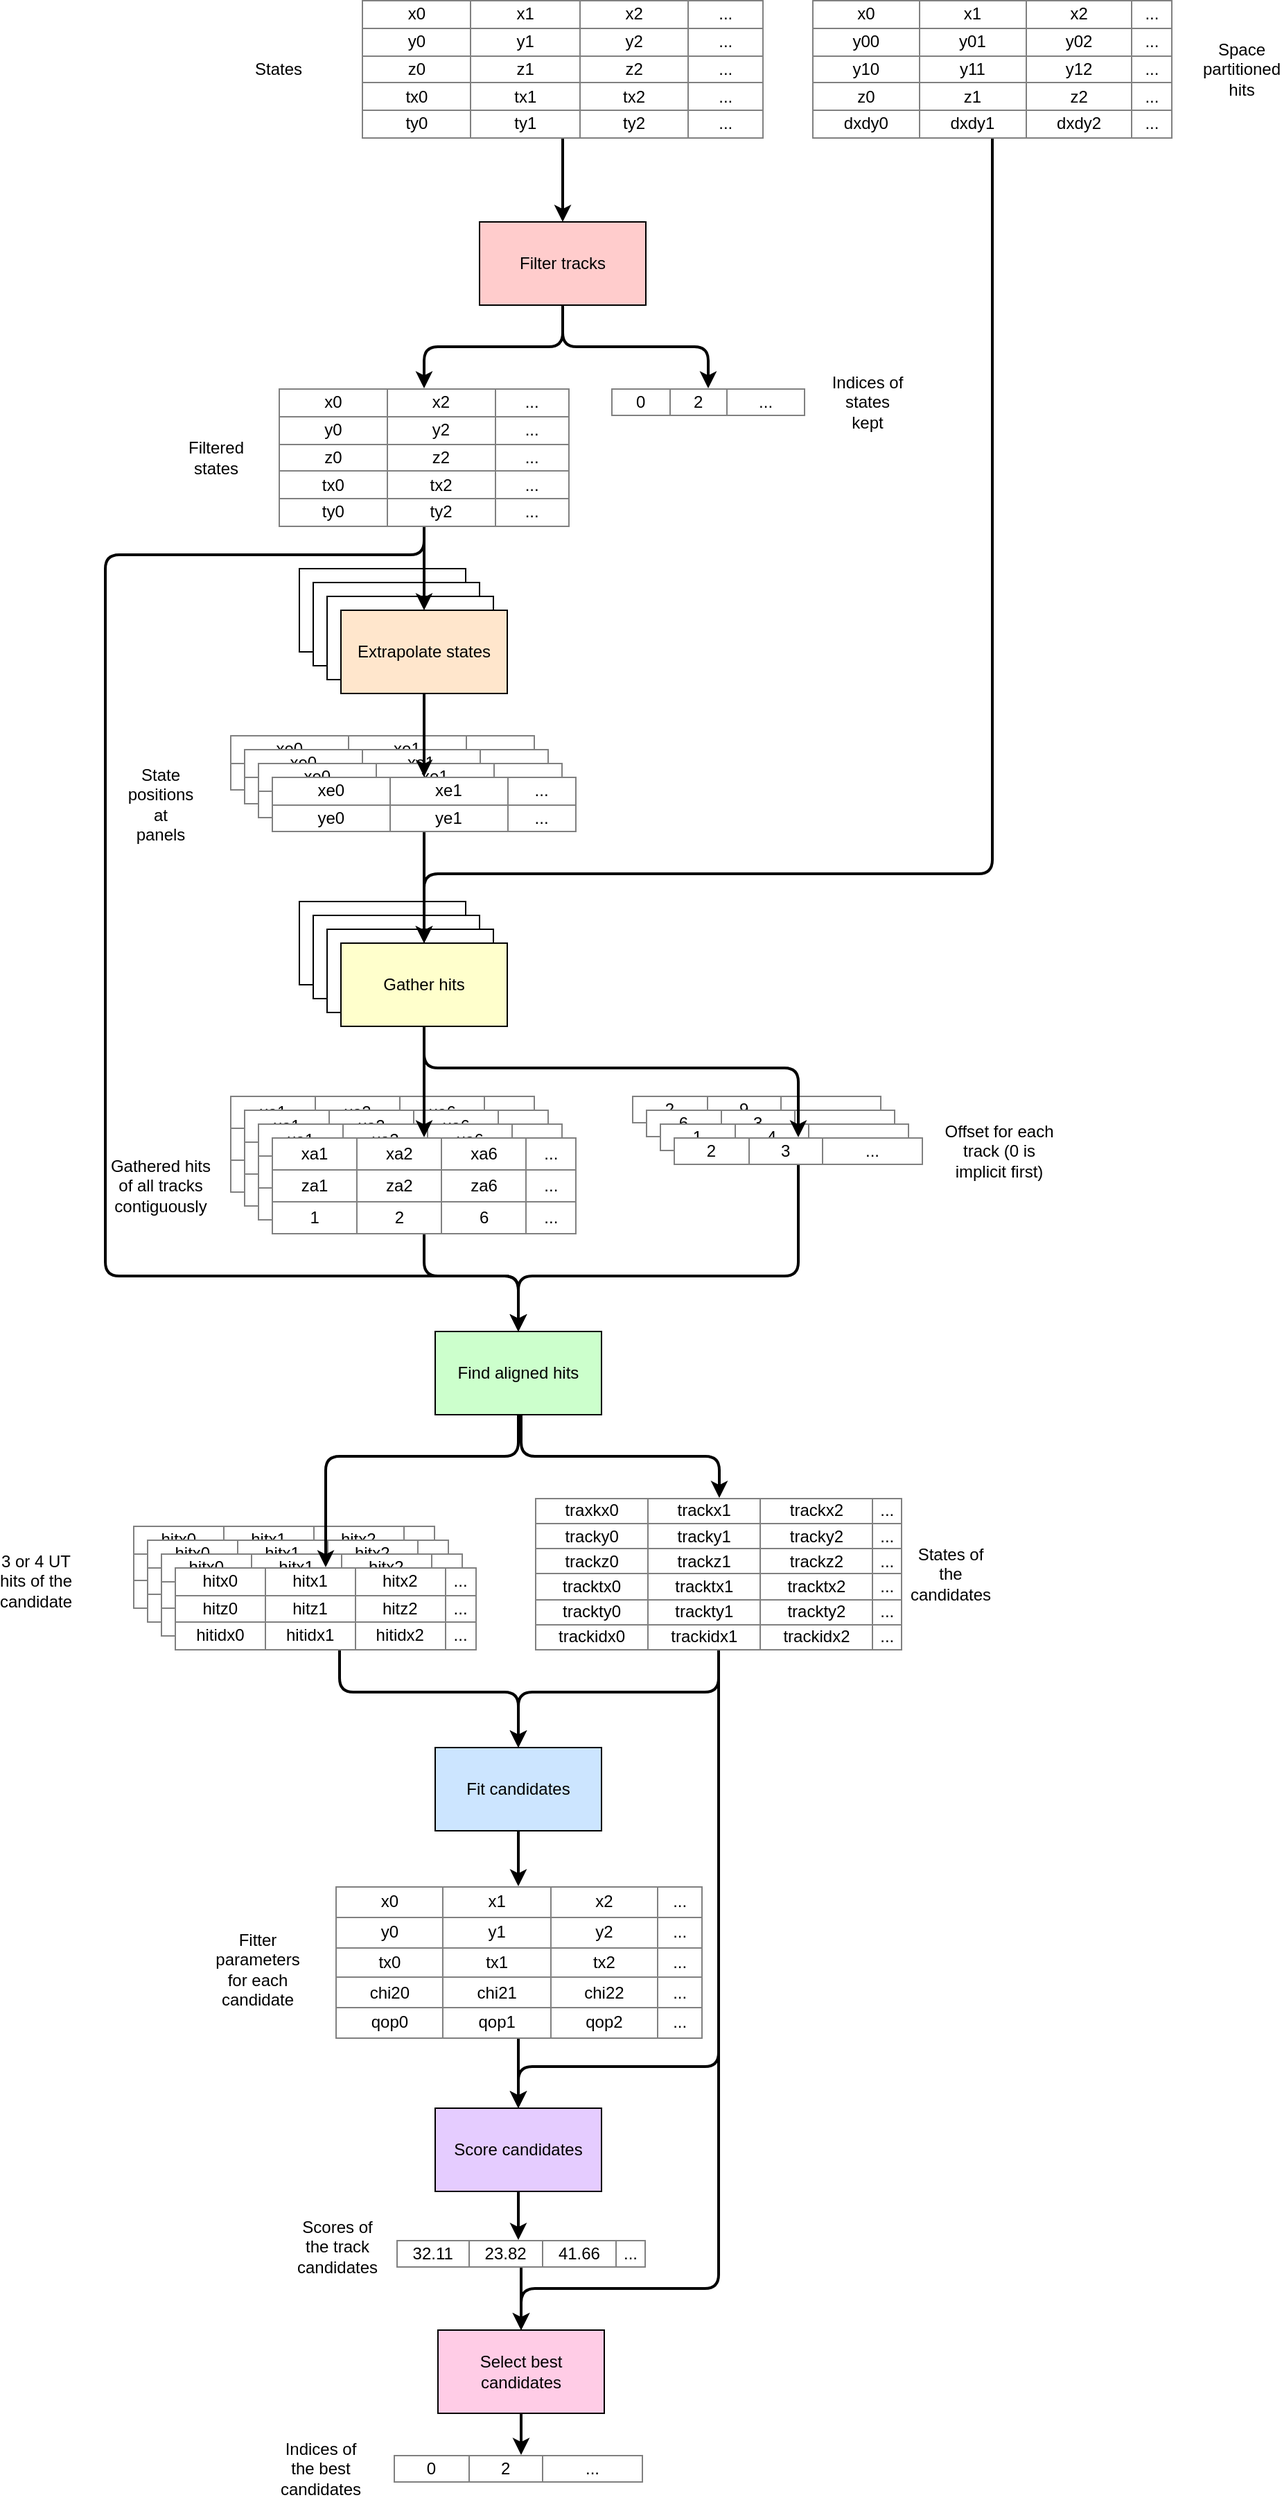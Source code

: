 <mxfile version="11.0.5" type="github"><diagram id="eN3qdDdwqG-KMC1jKuXm" name="Page-1"><mxGraphModel dx="2272" dy="806" grid="1" gridSize="10" guides="1" tooltips="1" connect="1" arrows="1" fold="1" page="1" pageScale="1" pageWidth="850" pageHeight="1100" math="0" shadow="0"><root><mxCell id="0"/><mxCell id="1" parent="0"/><mxCell id="G22psH4XV7NMuzqCq_s3-2" value="&lt;table style=&quot;width: 100% ; height: 100% ; border-collapse: collapse&quot; width=&quot;100%&quot; border=&quot;1&quot;&gt;&lt;tbody&gt;&lt;tr&gt;&lt;td&gt;x0&lt;/td&gt;&lt;td&gt;x1&lt;/td&gt;&lt;td&gt;x2&lt;/td&gt;&lt;td&gt;...&lt;br&gt;&lt;/td&gt;&lt;/tr&gt;&lt;tr&gt;&lt;td&gt;y00&lt;/td&gt;&lt;td&gt;y01&lt;/td&gt;&lt;td&gt;y02&lt;/td&gt;&lt;td&gt;...&lt;br&gt;&lt;/td&gt;&lt;/tr&gt;&lt;tr&gt;&lt;td&gt;y10&lt;/td&gt;&lt;td&gt;y11&lt;/td&gt;&lt;td&gt;y12&lt;/td&gt;&lt;td&gt;...&lt;br&gt;&lt;/td&gt;&lt;/tr&gt;&lt;tr&gt;&lt;td&gt;z0&lt;br&gt;&lt;/td&gt;&lt;td&gt;z1&lt;br&gt;&lt;/td&gt;&lt;td&gt;z2&lt;/td&gt;&lt;td&gt;...&lt;br&gt;&lt;/td&gt;&lt;/tr&gt;&lt;tr&gt;&lt;td&gt;dxdy0&lt;br&gt;&lt;/td&gt;&lt;td&gt;dxdy1&lt;br&gt;&lt;/td&gt;&lt;td&gt;dxdy2&lt;/td&gt;&lt;td&gt;...&lt;br&gt;&lt;/td&gt;&lt;/tr&gt;&lt;/tbody&gt;&lt;/table&gt;" style="text;html=1;strokeColor=none;fillColor=none;overflow=fill;align=center;verticalAlign=middle;" vertex="1" parent="1"><mxGeometry x="480" y="80" width="260" height="100" as="geometry"/></mxCell><mxCell id="G22psH4XV7NMuzqCq_s3-3" value="&lt;table style=&quot;width: 100% ; height: 100% ; border-collapse: collapse&quot; width=&quot;100%&quot; border=&quot;1&quot;&gt;&lt;tbody&gt;&lt;tr&gt;&lt;td align=&quot;center&quot;&gt;x0&lt;/td&gt;&lt;td align=&quot;center&quot;&gt;x1&lt;/td&gt;&lt;td align=&quot;center&quot;&gt;x2&lt;/td&gt;&lt;td&gt;...&lt;br&gt;&lt;/td&gt;&lt;/tr&gt;&lt;tr&gt;&lt;td align=&quot;center&quot;&gt;y0&lt;/td&gt;&lt;td align=&quot;center&quot;&gt;y1&lt;/td&gt;&lt;td align=&quot;center&quot;&gt;y2&lt;/td&gt;&lt;td&gt;...&lt;br&gt;&lt;/td&gt;&lt;/tr&gt;&lt;tr&gt;&lt;td align=&quot;center&quot;&gt;z0&lt;/td&gt;&lt;td align=&quot;center&quot;&gt;z1&lt;/td&gt;&lt;td align=&quot;center&quot;&gt;z2&lt;/td&gt;&lt;td&gt;...&lt;br&gt;&lt;/td&gt;&lt;/tr&gt;&lt;tr&gt;&lt;td&gt;tx0&lt;br&gt;&lt;/td&gt;&lt;td&gt;tx1&lt;br&gt;&lt;/td&gt;&lt;td&gt;tx2&lt;br&gt;&lt;/td&gt;&lt;td&gt;...&lt;br&gt;&lt;/td&gt;&lt;/tr&gt;&lt;tr&gt;&lt;td&gt;ty0&lt;br&gt;&lt;/td&gt;&lt;td&gt;ty1&lt;br&gt;&lt;/td&gt;&lt;td&gt;ty2&lt;br&gt;&lt;/td&gt;&lt;td&gt;...&lt;br&gt;&lt;/td&gt;&lt;/tr&gt;&lt;/tbody&gt;&lt;/table&gt;" style="text;html=1;strokeColor=none;fillColor=none;overflow=fill;align=center;" vertex="1" parent="1"><mxGeometry x="155" y="80" width="290" height="100" as="geometry"/></mxCell><mxCell id="G22psH4XV7NMuzqCq_s3-4" value="Filter tracks" style="rounded=0;whiteSpace=wrap;html=1;align=center;fillColor=#FFCCCC;" vertex="1" parent="1"><mxGeometry x="240" y="240" width="120" height="60" as="geometry"/></mxCell><mxCell id="G22psH4XV7NMuzqCq_s3-5" value="" style="endArrow=classic;html=1;edgeStyle=orthogonalEdgeStyle;strokeWidth=2;" edge="1" parent="1" source="G22psH4XV7NMuzqCq_s3-3" target="G22psH4XV7NMuzqCq_s3-4"><mxGeometry width="50" height="50" relative="1" as="geometry"><mxPoint x="70" y="470" as="sourcePoint"/><mxPoint x="120" y="420" as="targetPoint"/></mxGeometry></mxCell><mxCell id="G22psH4XV7NMuzqCq_s3-6" value="&lt;table style=&quot;width: 100% ; height: 100% ; border-collapse: collapse&quot; width=&quot;100%&quot; border=&quot;1&quot;&gt;&lt;tbody&gt;&lt;tr&gt;&lt;td align=&quot;center&quot;&gt;x0&lt;/td&gt;&lt;td align=&quot;center&quot;&gt;x2&lt;/td&gt;&lt;td&gt;...&lt;br&gt;&lt;/td&gt;&lt;/tr&gt;&lt;tr&gt;&lt;td align=&quot;center&quot;&gt;y0&lt;/td&gt;&lt;td align=&quot;center&quot;&gt;y2&lt;/td&gt;&lt;td&gt;...&lt;br&gt;&lt;/td&gt;&lt;/tr&gt;&lt;tr&gt;&lt;td align=&quot;center&quot;&gt;z0&lt;/td&gt;&lt;td align=&quot;center&quot;&gt;z2&lt;/td&gt;&lt;td&gt;...&lt;br&gt;&lt;/td&gt;&lt;/tr&gt;&lt;tr&gt;&lt;td&gt;tx0&lt;br&gt;&lt;/td&gt;&lt;td&gt;tx2&lt;br&gt;&lt;/td&gt;&lt;td&gt;...&lt;br&gt;&lt;/td&gt;&lt;/tr&gt;&lt;tr&gt;&lt;td&gt;ty0&lt;br&gt;&lt;/td&gt;&lt;td&gt;ty2&lt;br&gt;&lt;/td&gt;&lt;td&gt;...&lt;br&gt;&lt;/td&gt;&lt;/tr&gt;&lt;/tbody&gt;&lt;/table&gt;" style="text;html=1;strokeColor=none;fillColor=none;overflow=fill;align=center;" vertex="1" parent="1"><mxGeometry x="95" y="360" width="210" height="100" as="geometry"/></mxCell><mxCell id="G22psH4XV7NMuzqCq_s3-7" value="" style="endArrow=classic;html=1;edgeStyle=orthogonalEdgeStyle;strokeWidth=2;" edge="1" parent="1" source="G22psH4XV7NMuzqCq_s3-4" target="G22psH4XV7NMuzqCq_s3-6"><mxGeometry width="50" height="50" relative="1" as="geometry"><mxPoint x="340" y="190" as="sourcePoint"/><mxPoint x="340" y="290" as="targetPoint"/></mxGeometry></mxCell><mxCell id="G22psH4XV7NMuzqCq_s3-8" value="&lt;table style=&quot;width: 100% ; height: 100% ; border-collapse: collapse&quot; width=&quot;100%&quot; border=&quot;1&quot;&gt;&lt;tbody&gt;&lt;tr&gt;&lt;td align=&quot;center&quot;&gt;0&lt;/td&gt;&lt;td align=&quot;center&quot;&gt;2&lt;/td&gt;&lt;td align=&quot;center&quot;&gt;...&lt;/td&gt;&lt;/tr&gt;&lt;/tbody&gt;&lt;/table&gt;" style="text;html=1;strokeColor=none;fillColor=none;overflow=fill;align=center;" vertex="1" parent="1"><mxGeometry x="335" y="360" width="140" height="20" as="geometry"/></mxCell><mxCell id="G22psH4XV7NMuzqCq_s3-9" value="" style="endArrow=classic;html=1;edgeStyle=orthogonalEdgeStyle;strokeWidth=2;" edge="1" parent="1" source="G22psH4XV7NMuzqCq_s3-4" target="G22psH4XV7NMuzqCq_s3-8"><mxGeometry width="50" height="50" relative="1" as="geometry"><mxPoint x="340" y="310" as="sourcePoint"/><mxPoint x="210" y="370" as="targetPoint"/><Array as="points"><mxPoint x="300" y="330"/><mxPoint x="405" y="330"/></Array></mxGeometry></mxCell><mxCell id="G22psH4XV7NMuzqCq_s3-10" value="States" style="text;html=1;strokeColor=none;fillColor=none;align=center;verticalAlign=middle;whiteSpace=wrap;rounded=0;" vertex="1" parent="1"><mxGeometry x="75" y="120" width="40" height="20" as="geometry"/></mxCell><mxCell id="G22psH4XV7NMuzqCq_s3-11" value="Filtered states" style="text;html=1;strokeColor=none;fillColor=none;align=center;verticalAlign=middle;whiteSpace=wrap;rounded=0;" vertex="1" parent="1"><mxGeometry x="30" y="400" width="40" height="20" as="geometry"/></mxCell><mxCell id="G22psH4XV7NMuzqCq_s3-12" value="Indices of states kept" style="text;html=1;strokeColor=none;fillColor=none;align=center;verticalAlign=middle;whiteSpace=wrap;rounded=0;" vertex="1" parent="1"><mxGeometry x="490" y="360" width="60" height="20" as="geometry"/></mxCell><mxCell id="G22psH4XV7NMuzqCq_s3-13" value="Extrapolate states" style="rounded=0;whiteSpace=wrap;html=1;align=center;" vertex="1" parent="1"><mxGeometry x="110" y="490" width="120" height="60" as="geometry"/></mxCell><mxCell id="G22psH4XV7NMuzqCq_s3-14" value="Extrapolate states" style="rounded=0;whiteSpace=wrap;html=1;align=center;" vertex="1" parent="1"><mxGeometry x="120" y="500" width="120" height="60" as="geometry"/></mxCell><mxCell id="G22psH4XV7NMuzqCq_s3-15" value="Extrapolate states" style="rounded=0;whiteSpace=wrap;html=1;align=center;" vertex="1" parent="1"><mxGeometry x="130" y="510" width="120" height="60" as="geometry"/></mxCell><mxCell id="G22psH4XV7NMuzqCq_s3-16" value="Extrapolate states" style="rounded=0;whiteSpace=wrap;html=1;align=center;fillColor=#FFE6CC;" vertex="1" parent="1"><mxGeometry x="140" y="520" width="120" height="60" as="geometry"/></mxCell><mxCell id="G22psH4XV7NMuzqCq_s3-17" value="" style="endArrow=classic;html=1;edgeStyle=orthogonalEdgeStyle;strokeWidth=2;" edge="1" parent="1" source="G22psH4XV7NMuzqCq_s3-6" target="G22psH4XV7NMuzqCq_s3-16"><mxGeometry width="50" height="50" relative="1" as="geometry"><mxPoint x="340" y="310" as="sourcePoint"/><mxPoint x="210" y="370" as="targetPoint"/></mxGeometry></mxCell><mxCell id="G22psH4XV7NMuzqCq_s3-18" value="&lt;table style=&quot;width: 100% ; height: 100% ; border-collapse: collapse&quot; width=&quot;100%&quot; border=&quot;1&quot;&gt;&lt;tbody&gt;&lt;tr&gt;&lt;td align=&quot;center&quot;&gt;xe0&lt;/td&gt;&lt;td align=&quot;center&quot;&gt;xe1&lt;/td&gt;&lt;td align=&quot;center&quot;&gt;...&lt;/td&gt;&lt;/tr&gt;&lt;tr&gt;&lt;td align=&quot;center&quot;&gt;ye0&lt;/td&gt;&lt;td align=&quot;center&quot;&gt;ye1&lt;/td&gt;&lt;td align=&quot;center&quot;&gt;...&lt;/td&gt;&lt;/tr&gt;&lt;/tbody&gt;&lt;/table&gt;" style="text;html=1;strokeColor=none;fillColor=#ffffff;overflow=fill;align=center;" vertex="1" parent="1"><mxGeometry x="60" y="610" width="220" height="40" as="geometry"/></mxCell><mxCell id="G22psH4XV7NMuzqCq_s3-19" value="&lt;table style=&quot;width: 100% ; height: 100% ; border-collapse: collapse&quot; width=&quot;100%&quot; border=&quot;1&quot;&gt;&lt;tbody&gt;&lt;tr&gt;&lt;td align=&quot;center&quot;&gt;xe0&lt;/td&gt;&lt;td align=&quot;center&quot;&gt;xe1&lt;/td&gt;&lt;td align=&quot;center&quot;&gt;...&lt;/td&gt;&lt;/tr&gt;&lt;tr&gt;&lt;td align=&quot;center&quot;&gt;ye0&lt;/td&gt;&lt;td align=&quot;center&quot;&gt;ye1&lt;/td&gt;&lt;td align=&quot;center&quot;&gt;...&lt;/td&gt;&lt;/tr&gt;&lt;/tbody&gt;&lt;/table&gt;" style="text;html=1;strokeColor=none;fillColor=#ffffff;overflow=fill;align=center;" vertex="1" parent="1"><mxGeometry x="70" y="620" width="220" height="40" as="geometry"/></mxCell><mxCell id="G22psH4XV7NMuzqCq_s3-20" value="&lt;table style=&quot;width: 100% ; height: 100% ; border-collapse: collapse&quot; width=&quot;100%&quot; border=&quot;1&quot;&gt;&lt;tbody&gt;&lt;tr&gt;&lt;td align=&quot;center&quot;&gt;xe0&lt;/td&gt;&lt;td align=&quot;center&quot;&gt;xe1&lt;/td&gt;&lt;td align=&quot;center&quot;&gt;...&lt;/td&gt;&lt;/tr&gt;&lt;tr&gt;&lt;td align=&quot;center&quot;&gt;ye0&lt;/td&gt;&lt;td align=&quot;center&quot;&gt;ye1&lt;/td&gt;&lt;td align=&quot;center&quot;&gt;...&lt;/td&gt;&lt;/tr&gt;&lt;/tbody&gt;&lt;/table&gt;" style="text;html=1;strokeColor=none;fillColor=#ffffff;overflow=fill;align=center;" vertex="1" parent="1"><mxGeometry x="80" y="630" width="220" height="40" as="geometry"/></mxCell><mxCell id="G22psH4XV7NMuzqCq_s3-21" value="&lt;table style=&quot;width: 100% ; height: 100% ; border-collapse: collapse&quot; width=&quot;100%&quot; border=&quot;1&quot;&gt;&lt;tbody&gt;&lt;tr&gt;&lt;td align=&quot;center&quot;&gt;xe0&lt;/td&gt;&lt;td align=&quot;center&quot;&gt;xe1&lt;/td&gt;&lt;td align=&quot;center&quot;&gt;...&lt;/td&gt;&lt;/tr&gt;&lt;tr&gt;&lt;td align=&quot;center&quot;&gt;ye0&lt;/td&gt;&lt;td align=&quot;center&quot;&gt;ye1&lt;/td&gt;&lt;td align=&quot;center&quot;&gt;...&lt;/td&gt;&lt;/tr&gt;&lt;/tbody&gt;&lt;/table&gt;" style="text;html=1;strokeColor=none;fillColor=#ffffff;overflow=fill;align=center;" vertex="1" parent="1"><mxGeometry x="90" y="640" width="220" height="40" as="geometry"/></mxCell><mxCell id="G22psH4XV7NMuzqCq_s3-22" value="" style="endArrow=classic;html=1;edgeStyle=orthogonalEdgeStyle;strokeWidth=2;" edge="1" parent="1" source="G22psH4XV7NMuzqCq_s3-16" target="G22psH4XV7NMuzqCq_s3-21"><mxGeometry width="50" height="50" relative="1" as="geometry"><mxPoint x="210" y="470" as="sourcePoint"/><mxPoint x="210" y="530" as="targetPoint"/></mxGeometry></mxCell><mxCell id="G22psH4XV7NMuzqCq_s3-24" value="State positions at panels" style="text;html=1;strokeColor=none;fillColor=none;align=center;verticalAlign=middle;whiteSpace=wrap;rounded=0;" vertex="1" parent="1"><mxGeometry x="-10" y="650" width="40" height="20" as="geometry"/></mxCell><mxCell id="G22psH4XV7NMuzqCq_s3-25" value="Gather hits" style="rounded=0;whiteSpace=wrap;html=1;fillColor=#ffffff;align=center;" vertex="1" parent="1"><mxGeometry x="110" y="730" width="120" height="60" as="geometry"/></mxCell><mxCell id="G22psH4XV7NMuzqCq_s3-26" value="Space partitioned hits" style="text;html=1;strokeColor=none;fillColor=none;align=center;verticalAlign=middle;whiteSpace=wrap;rounded=0;" vertex="1" parent="1"><mxGeometry x="770" y="120" width="40" height="20" as="geometry"/></mxCell><mxCell id="G22psH4XV7NMuzqCq_s3-30" value="&lt;table style=&quot;width: 100% ; height: 100% ; border-collapse: collapse&quot; width=&quot;100%&quot; border=&quot;1&quot;&gt;&lt;tbody&gt;&lt;tr&gt;&lt;td align=&quot;center&quot;&gt;xa1&lt;/td&gt;&lt;td align=&quot;center&quot;&gt;xa2&lt;/td&gt;&lt;td align=&quot;center&quot;&gt;xa6&lt;/td&gt;&lt;td&gt;...&lt;/td&gt;&lt;/tr&gt;&lt;tr&gt;&lt;td align=&quot;center&quot;&gt;za1&lt;/td&gt;&lt;td align=&quot;center&quot;&gt;za2&lt;/td&gt;&lt;td align=&quot;center&quot;&gt;za6&lt;/td&gt;&lt;td&gt;...&lt;br&gt;&lt;/td&gt;&lt;/tr&gt;&lt;tr&gt;&lt;td align=&quot;center&quot;&gt;1&lt;/td&gt;&lt;td align=&quot;center&quot;&gt;2&lt;/td&gt;&lt;td align=&quot;center&quot;&gt;6&lt;/td&gt;&lt;td&gt;...&lt;br&gt;&lt;/td&gt;&lt;/tr&gt;&lt;/tbody&gt;&lt;/table&gt;" style="text;html=1;strokeColor=none;fillColor=#ffffff;overflow=fill;align=center;" vertex="1" parent="1"><mxGeometry x="60" y="870" width="220" height="70" as="geometry"/></mxCell><mxCell id="G22psH4XV7NMuzqCq_s3-32" value="&lt;table style=&quot;width: 100% ; height: 100% ; border-collapse: collapse&quot; width=&quot;100%&quot; border=&quot;1&quot;&gt;&lt;tbody&gt;&lt;tr&gt;&lt;td align=&quot;center&quot;&gt;2&lt;/td&gt;&lt;td align=&quot;center&quot;&gt;9&lt;br&gt;&lt;/td&gt;&lt;td align=&quot;center&quot;&gt;...&lt;/td&gt;&lt;/tr&gt;&lt;/tbody&gt;&lt;/table&gt;" style="text;html=1;strokeColor=none;fillColor=#ffffff;overflow=fill;align=center;" vertex="1" parent="1"><mxGeometry x="350" y="870" width="180" height="20" as="geometry"/></mxCell><mxCell id="G22psH4XV7NMuzqCq_s3-33" value="Gathered hits of all tracks contiguously" style="text;html=1;strokeColor=none;fillColor=none;align=center;verticalAlign=middle;whiteSpace=wrap;rounded=0;" vertex="1" parent="1"><mxGeometry x="-30" y="925" width="80" height="20" as="geometry"/></mxCell><mxCell id="G22psH4XV7NMuzqCq_s3-34" value="Offset for each track (0 is implicit first)" style="text;html=1;strokeColor=none;fillColor=none;align=center;verticalAlign=middle;whiteSpace=wrap;rounded=0;" vertex="1" parent="1"><mxGeometry x="570" y="890" width="90" height="40" as="geometry"/></mxCell><mxCell id="G22psH4XV7NMuzqCq_s3-37" value="&lt;table style=&quot;width: 100% ; height: 100% ; border-collapse: collapse&quot; width=&quot;100%&quot; border=&quot;1&quot;&gt;&lt;tbody&gt;&lt;tr&gt;&lt;td align=&quot;center&quot;&gt;6&lt;br&gt;&lt;/td&gt;&lt;td align=&quot;center&quot;&gt;3&lt;/td&gt;&lt;td align=&quot;center&quot;&gt;...&lt;/td&gt;&lt;/tr&gt;&lt;/tbody&gt;&lt;/table&gt;" style="text;html=1;strokeColor=none;fillColor=#ffffff;overflow=fill;align=center;" vertex="1" parent="1"><mxGeometry x="360" y="880" width="180" height="20" as="geometry"/></mxCell><mxCell id="G22psH4XV7NMuzqCq_s3-38" value="&lt;table style=&quot;width: 100% ; height: 100% ; border-collapse: collapse&quot; width=&quot;100%&quot; border=&quot;1&quot;&gt;&lt;tbody&gt;&lt;tr&gt;&lt;td align=&quot;center&quot;&gt;1&lt;/td&gt;&lt;td align=&quot;center&quot;&gt;4&lt;br&gt;&lt;/td&gt;&lt;td align=&quot;center&quot;&gt;...&lt;/td&gt;&lt;/tr&gt;&lt;/tbody&gt;&lt;/table&gt;" style="text;html=1;strokeColor=none;fillColor=#ffffff;overflow=fill;align=center;" vertex="1" parent="1"><mxGeometry x="370" y="890" width="180" height="20" as="geometry"/></mxCell><mxCell id="G22psH4XV7NMuzqCq_s3-39" value="&lt;table style=&quot;width: 100% ; height: 100% ; border-collapse: collapse&quot; width=&quot;100%&quot; border=&quot;1&quot;&gt;&lt;tbody&gt;&lt;tr&gt;&lt;td align=&quot;center&quot;&gt;2&lt;/td&gt;&lt;td align=&quot;center&quot;&gt;3&lt;/td&gt;&lt;td align=&quot;center&quot;&gt;...&lt;/td&gt;&lt;/tr&gt;&lt;/tbody&gt;&lt;/table&gt;" style="text;html=1;strokeColor=none;fillColor=#ffffff;overflow=fill;align=center;" vertex="1" parent="1"><mxGeometry x="380" y="900" width="180" height="20" as="geometry"/></mxCell><mxCell id="G22psH4XV7NMuzqCq_s3-40" value="&lt;table style=&quot;width: 100% ; height: 100% ; border-collapse: collapse&quot; width=&quot;100%&quot; border=&quot;1&quot;&gt;&lt;tbody&gt;&lt;tr&gt;&lt;td align=&quot;center&quot;&gt;xa1&lt;/td&gt;&lt;td align=&quot;center&quot;&gt;xa2&lt;/td&gt;&lt;td align=&quot;center&quot;&gt;xa6&lt;/td&gt;&lt;td&gt;...&lt;/td&gt;&lt;/tr&gt;&lt;tr&gt;&lt;td align=&quot;center&quot;&gt;za1&lt;/td&gt;&lt;td align=&quot;center&quot;&gt;za2&lt;/td&gt;&lt;td align=&quot;center&quot;&gt;za6&lt;/td&gt;&lt;td&gt;...&lt;br&gt;&lt;/td&gt;&lt;/tr&gt;&lt;tr&gt;&lt;td align=&quot;center&quot;&gt;1&lt;/td&gt;&lt;td align=&quot;center&quot;&gt;2&lt;/td&gt;&lt;td align=&quot;center&quot;&gt;6&lt;/td&gt;&lt;td&gt;...&lt;br&gt;&lt;/td&gt;&lt;/tr&gt;&lt;/tbody&gt;&lt;/table&gt;" style="text;html=1;strokeColor=none;fillColor=#ffffff;overflow=fill;align=center;" vertex="1" parent="1"><mxGeometry x="70" y="880" width="220" height="70" as="geometry"/></mxCell><mxCell id="G22psH4XV7NMuzqCq_s3-41" value="&lt;table style=&quot;width: 100% ; height: 100% ; border-collapse: collapse&quot; width=&quot;100%&quot; border=&quot;1&quot;&gt;&lt;tbody&gt;&lt;tr&gt;&lt;td align=&quot;center&quot;&gt;xa1&lt;/td&gt;&lt;td align=&quot;center&quot;&gt;xa2&lt;/td&gt;&lt;td align=&quot;center&quot;&gt;xa6&lt;/td&gt;&lt;td&gt;...&lt;/td&gt;&lt;/tr&gt;&lt;tr&gt;&lt;td align=&quot;center&quot;&gt;za1&lt;/td&gt;&lt;td align=&quot;center&quot;&gt;za2&lt;/td&gt;&lt;td align=&quot;center&quot;&gt;za6&lt;/td&gt;&lt;td&gt;...&lt;br&gt;&lt;/td&gt;&lt;/tr&gt;&lt;tr&gt;&lt;td align=&quot;center&quot;&gt;1&lt;/td&gt;&lt;td align=&quot;center&quot;&gt;2&lt;/td&gt;&lt;td align=&quot;center&quot;&gt;6&lt;/td&gt;&lt;td&gt;...&lt;br&gt;&lt;/td&gt;&lt;/tr&gt;&lt;/tbody&gt;&lt;/table&gt;" style="text;html=1;strokeColor=none;fillColor=#ffffff;overflow=fill;align=center;" vertex="1" parent="1"><mxGeometry x="80" y="890" width="220" height="70" as="geometry"/></mxCell><mxCell id="G22psH4XV7NMuzqCq_s3-42" value="&lt;table style=&quot;width: 100% ; height: 100% ; border-collapse: collapse&quot; width=&quot;100%&quot; border=&quot;1&quot;&gt;&lt;tbody&gt;&lt;tr&gt;&lt;td align=&quot;center&quot;&gt;xa1&lt;/td&gt;&lt;td align=&quot;center&quot;&gt;xa2&lt;/td&gt;&lt;td align=&quot;center&quot;&gt;xa6&lt;/td&gt;&lt;td&gt;...&lt;/td&gt;&lt;/tr&gt;&lt;tr&gt;&lt;td align=&quot;center&quot;&gt;za1&lt;/td&gt;&lt;td align=&quot;center&quot;&gt;za2&lt;/td&gt;&lt;td align=&quot;center&quot;&gt;za6&lt;/td&gt;&lt;td&gt;...&lt;br&gt;&lt;/td&gt;&lt;/tr&gt;&lt;tr&gt;&lt;td align=&quot;center&quot;&gt;1&lt;/td&gt;&lt;td align=&quot;center&quot;&gt;2&lt;/td&gt;&lt;td align=&quot;center&quot;&gt;6&lt;/td&gt;&lt;td&gt;...&lt;br&gt;&lt;/td&gt;&lt;/tr&gt;&lt;/tbody&gt;&lt;/table&gt;" style="text;html=1;strokeColor=none;fillColor=#ffffff;overflow=fill;align=center;" vertex="1" parent="1"><mxGeometry x="90" y="900" width="220" height="70" as="geometry"/></mxCell><mxCell id="G22psH4XV7NMuzqCq_s3-46" value="Gather hits" style="rounded=0;whiteSpace=wrap;html=1;fillColor=#ffffff;align=center;" vertex="1" parent="1"><mxGeometry x="120" y="740" width="120" height="60" as="geometry"/></mxCell><mxCell id="G22psH4XV7NMuzqCq_s3-47" value="Gather hits" style="rounded=0;whiteSpace=wrap;html=1;fillColor=#ffffff;align=center;" vertex="1" parent="1"><mxGeometry x="130" y="750" width="120" height="60" as="geometry"/></mxCell><mxCell id="G22psH4XV7NMuzqCq_s3-48" value="Gather hits" style="rounded=0;whiteSpace=wrap;html=1;fillColor=#FFFFCC;align=center;" vertex="1" parent="1"><mxGeometry x="140" y="760" width="120" height="60" as="geometry"/></mxCell><mxCell id="G22psH4XV7NMuzqCq_s3-29" value="" style="endArrow=classic;html=1;edgeStyle=orthogonalEdgeStyle;strokeWidth=2;" edge="1" parent="1" source="G22psH4XV7NMuzqCq_s3-2" target="G22psH4XV7NMuzqCq_s3-48"><mxGeometry width="50" height="50" relative="1" as="geometry"><mxPoint x="220" y="600" as="sourcePoint"/><mxPoint x="320" y="760" as="targetPoint"/><Array as="points"><mxPoint x="610" y="710"/><mxPoint x="200" y="710"/></Array></mxGeometry></mxCell><mxCell id="G22psH4XV7NMuzqCq_s3-28" value="" style="endArrow=classic;html=1;edgeStyle=orthogonalEdgeStyle;strokeWidth=2;" edge="1" parent="1" source="G22psH4XV7NMuzqCq_s3-21" target="G22psH4XV7NMuzqCq_s3-48"><mxGeometry width="50" height="50" relative="1" as="geometry"><mxPoint x="210" y="590" as="sourcePoint"/><mxPoint x="210" y="650" as="targetPoint"/></mxGeometry></mxCell><mxCell id="G22psH4XV7NMuzqCq_s3-50" value="" style="endArrow=classic;html=1;edgeStyle=orthogonalEdgeStyle;strokeWidth=2;" edge="1" parent="1" source="G22psH4XV7NMuzqCq_s3-48" target="G22psH4XV7NMuzqCq_s3-42"><mxGeometry width="50" height="50" relative="1" as="geometry"><mxPoint x="210" y="690" as="sourcePoint"/><mxPoint x="210" y="770" as="targetPoint"/></mxGeometry></mxCell><mxCell id="G22psH4XV7NMuzqCq_s3-51" value="" style="endArrow=classic;html=1;edgeStyle=orthogonalEdgeStyle;strokeWidth=2;" edge="1" parent="1" source="G22psH4XV7NMuzqCq_s3-48" target="G22psH4XV7NMuzqCq_s3-39"><mxGeometry width="50" height="50" relative="1" as="geometry"><mxPoint x="210" y="830" as="sourcePoint"/><mxPoint x="210" y="910" as="targetPoint"/><Array as="points"><mxPoint x="200" y="850"/><mxPoint x="470" y="850"/></Array></mxGeometry></mxCell><mxCell id="G22psH4XV7NMuzqCq_s3-53" value="Find aligned hits" style="rounded=0;whiteSpace=wrap;html=1;fillColor=#CCFFCC;align=center;" vertex="1" parent="1"><mxGeometry x="208" y="1040" width="120" height="60" as="geometry"/></mxCell><mxCell id="G22psH4XV7NMuzqCq_s3-54" value="" style="endArrow=classic;html=1;edgeStyle=orthogonalEdgeStyle;strokeWidth=2;" edge="1" parent="1" source="G22psH4XV7NMuzqCq_s3-42" target="G22psH4XV7NMuzqCq_s3-53"><mxGeometry width="50" height="50" relative="1" as="geometry"><mxPoint x="210" y="830" as="sourcePoint"/><mxPoint x="420" y="1000" as="targetPoint"/><Array as="points"><mxPoint x="200" y="1000"/><mxPoint x="268" y="1000"/></Array></mxGeometry></mxCell><mxCell id="G22psH4XV7NMuzqCq_s3-55" value="" style="endArrow=classic;html=1;edgeStyle=orthogonalEdgeStyle;strokeWidth=2;" edge="1" parent="1" source="G22psH4XV7NMuzqCq_s3-39" target="G22psH4XV7NMuzqCq_s3-53"><mxGeometry width="50" height="50" relative="1" as="geometry"><mxPoint x="210" y="980" as="sourcePoint"/><mxPoint x="310" y="1050" as="targetPoint"/><Array as="points"><mxPoint x="470" y="1000"/><mxPoint x="268" y="1000"/></Array></mxGeometry></mxCell><mxCell id="G22psH4XV7NMuzqCq_s3-56" value="" style="endArrow=classic;html=1;edgeStyle=orthogonalEdgeStyle;strokeWidth=2;" edge="1" parent="1" source="G22psH4XV7NMuzqCq_s3-6" target="G22psH4XV7NMuzqCq_s3-53"><mxGeometry width="50" height="50" relative="1" as="geometry"><mxPoint x="480" y="930" as="sourcePoint"/><mxPoint x="310" y="1050" as="targetPoint"/><Array as="points"><mxPoint x="200" y="480"/><mxPoint x="-30" y="480"/><mxPoint x="-30" y="1000"/><mxPoint x="268" y="1000"/></Array></mxGeometry></mxCell><mxCell id="G22psH4XV7NMuzqCq_s3-57" value="&lt;table style=&quot;width: 100% ; height: 100% ; border-collapse: collapse&quot; width=&quot;100%&quot; border=&quot;1&quot;&gt;&lt;tbody&gt;&lt;tr&gt;&lt;td align=&quot;center&quot;&gt;hitx0&lt;/td&gt;&lt;td align=&quot;center&quot;&gt;hitx1&lt;/td&gt;&lt;td align=&quot;center&quot;&gt;hitx2&lt;/td&gt;&lt;td&gt;...&lt;br&gt;&lt;/td&gt;&lt;/tr&gt;&lt;tr&gt;&lt;td align=&quot;center&quot;&gt;hitz0&lt;/td&gt;&lt;td align=&quot;center&quot;&gt;hitz1&lt;/td&gt;&lt;td align=&quot;center&quot;&gt;hitz2&lt;/td&gt;&lt;td&gt;...&lt;br&gt;&lt;/td&gt;&lt;/tr&gt;&lt;tr&gt;&lt;td align=&quot;center&quot;&gt;hitidx0&lt;/td&gt;&lt;td align=&quot;center&quot;&gt;hitidx1&lt;br&gt;&lt;/td&gt;&lt;td align=&quot;center&quot;&gt;hitidx2&lt;/td&gt;&lt;td&gt;...&lt;br&gt;&lt;/td&gt;&lt;/tr&gt;&lt;/tbody&gt;&lt;/table&gt;" style="text;html=1;strokeColor=none;fillColor=#ffffff;overflow=fill;align=center;" vertex="1" parent="1"><mxGeometry x="-10" y="1180" width="218" height="60" as="geometry"/></mxCell><mxCell id="G22psH4XV7NMuzqCq_s3-59" value="&lt;table style=&quot;width: 100% ; height: 100% ; border-collapse: collapse&quot; width=&quot;100%&quot; border=&quot;1&quot;&gt;&lt;tbody&gt;&lt;tr&gt;&lt;td align=&quot;center&quot;&gt;traxkx0&lt;/td&gt;&lt;td align=&quot;center&quot;&gt;trackx1&lt;/td&gt;&lt;td align=&quot;center&quot;&gt;trackx2&lt;/td&gt;&lt;td&gt;...&lt;br&gt;&lt;/td&gt;&lt;/tr&gt;&lt;tr&gt;&lt;td align=&quot;center&quot;&gt;tracky0&lt;/td&gt;&lt;td align=&quot;center&quot;&gt;tracky1&lt;/td&gt;&lt;td align=&quot;center&quot;&gt;tracky2&lt;br&gt;&lt;/td&gt;&lt;td&gt;...&lt;br&gt;&lt;/td&gt;&lt;/tr&gt;&lt;tr&gt;&lt;td align=&quot;center&quot;&gt;trackz0&lt;br&gt;&lt;/td&gt;&lt;td align=&quot;center&quot;&gt;trackz1&lt;br&gt;&lt;/td&gt;&lt;td align=&quot;center&quot;&gt;trackz2&lt;br&gt;&lt;/td&gt;&lt;td&gt;...&lt;br&gt;&lt;/td&gt;&lt;/tr&gt;&lt;tr&gt;&lt;td&gt;tracktx0&lt;br&gt;&lt;/td&gt;&lt;td&gt;tracktx1&lt;br&gt;&lt;/td&gt;&lt;td&gt;tracktx2&lt;br&gt;&lt;/td&gt;&lt;td&gt;...&lt;br&gt;&lt;/td&gt;&lt;/tr&gt;&lt;tr&gt;&lt;td&gt;trackty0&lt;br&gt;&lt;/td&gt;&lt;td&gt;trackty1&lt;br&gt;&lt;/td&gt;&lt;td&gt;trackty2&lt;br&gt;&lt;/td&gt;&lt;td&gt;...&lt;br&gt;&lt;/td&gt;&lt;/tr&gt;&lt;tr&gt;&lt;td&gt;trackidx0&lt;br&gt;&lt;/td&gt;&lt;td&gt;trackidx1&lt;br&gt;&lt;/td&gt;&lt;td&gt;trackidx2&lt;br&gt;&lt;/td&gt;&lt;td&gt;...&lt;br&gt;&lt;/td&gt;&lt;/tr&gt;&lt;/tbody&gt;&lt;/table&gt;" style="text;html=1;strokeColor=none;fillColor=#ffffff;overflow=fill;align=center;" vertex="1" parent="1"><mxGeometry x="280" y="1160" width="265" height="110" as="geometry"/></mxCell><mxCell id="G22psH4XV7NMuzqCq_s3-60" value="&lt;table style=&quot;width: 100% ; height: 100% ; border-collapse: collapse&quot; width=&quot;100%&quot; border=&quot;1&quot;&gt;&lt;tbody&gt;&lt;tr&gt;&lt;td align=&quot;center&quot;&gt;hitx0&lt;/td&gt;&lt;td align=&quot;center&quot;&gt;hitx1&lt;/td&gt;&lt;td align=&quot;center&quot;&gt;hitx2&lt;/td&gt;&lt;td&gt;...&lt;br&gt;&lt;/td&gt;&lt;/tr&gt;&lt;tr&gt;&lt;td align=&quot;center&quot;&gt;hitz0&lt;/td&gt;&lt;td align=&quot;center&quot;&gt;hitz1&lt;/td&gt;&lt;td align=&quot;center&quot;&gt;hitz2&lt;/td&gt;&lt;td&gt;...&lt;br&gt;&lt;/td&gt;&lt;/tr&gt;&lt;tr&gt;&lt;td align=&quot;center&quot;&gt;hitidx0&lt;/td&gt;&lt;td align=&quot;center&quot;&gt;hitidx1&lt;br&gt;&lt;/td&gt;&lt;td align=&quot;center&quot;&gt;hitidx2&lt;/td&gt;&lt;td&gt;...&lt;br&gt;&lt;/td&gt;&lt;/tr&gt;&lt;/tbody&gt;&lt;/table&gt;" style="text;html=1;strokeColor=none;fillColor=#ffffff;overflow=fill;align=center;" vertex="1" parent="1"><mxGeometry y="1190" width="218" height="60" as="geometry"/></mxCell><mxCell id="G22psH4XV7NMuzqCq_s3-61" value="&lt;table style=&quot;width: 100% ; height: 100% ; border-collapse: collapse&quot; width=&quot;100%&quot; border=&quot;1&quot;&gt;&lt;tbody&gt;&lt;tr&gt;&lt;td align=&quot;center&quot;&gt;hitx0&lt;/td&gt;&lt;td align=&quot;center&quot;&gt;hitx1&lt;/td&gt;&lt;td align=&quot;center&quot;&gt;hitx2&lt;/td&gt;&lt;td&gt;...&lt;br&gt;&lt;/td&gt;&lt;/tr&gt;&lt;tr&gt;&lt;td align=&quot;center&quot;&gt;hitz0&lt;/td&gt;&lt;td align=&quot;center&quot;&gt;hitz1&lt;/td&gt;&lt;td align=&quot;center&quot;&gt;hitz2&lt;/td&gt;&lt;td&gt;...&lt;br&gt;&lt;/td&gt;&lt;/tr&gt;&lt;tr&gt;&lt;td align=&quot;center&quot;&gt;hitidx0&lt;/td&gt;&lt;td align=&quot;center&quot;&gt;hitidx1&lt;br&gt;&lt;/td&gt;&lt;td align=&quot;center&quot;&gt;hitidx2&lt;/td&gt;&lt;td&gt;...&lt;br&gt;&lt;/td&gt;&lt;/tr&gt;&lt;/tbody&gt;&lt;/table&gt;" style="text;html=1;strokeColor=none;fillColor=#ffffff;overflow=fill;align=center;" vertex="1" parent="1"><mxGeometry x="10" y="1200" width="218" height="60" as="geometry"/></mxCell><mxCell id="G22psH4XV7NMuzqCq_s3-62" value="&lt;table style=&quot;width: 100% ; height: 100% ; border-collapse: collapse&quot; width=&quot;100%&quot; border=&quot;1&quot;&gt;&lt;tbody&gt;&lt;tr&gt;&lt;td align=&quot;center&quot;&gt;hitx0&lt;/td&gt;&lt;td align=&quot;center&quot;&gt;hitx1&lt;/td&gt;&lt;td align=&quot;center&quot;&gt;hitx2&lt;/td&gt;&lt;td&gt;...&lt;br&gt;&lt;/td&gt;&lt;/tr&gt;&lt;tr&gt;&lt;td align=&quot;center&quot;&gt;hitz0&lt;/td&gt;&lt;td align=&quot;center&quot;&gt;hitz1&lt;/td&gt;&lt;td align=&quot;center&quot;&gt;hitz2&lt;/td&gt;&lt;td&gt;...&lt;br&gt;&lt;/td&gt;&lt;/tr&gt;&lt;tr&gt;&lt;td align=&quot;center&quot;&gt;hitidx0&lt;/td&gt;&lt;td align=&quot;center&quot;&gt;hitidx1&lt;br&gt;&lt;/td&gt;&lt;td align=&quot;center&quot;&gt;hitidx2&lt;/td&gt;&lt;td&gt;...&lt;br&gt;&lt;/td&gt;&lt;/tr&gt;&lt;/tbody&gt;&lt;/table&gt;" style="text;html=1;strokeColor=none;fillColor=#ffffff;overflow=fill;align=center;" vertex="1" parent="1"><mxGeometry x="20" y="1210" width="218" height="60" as="geometry"/></mxCell><mxCell id="G22psH4XV7NMuzqCq_s3-63" value="" style="endArrow=classic;html=1;edgeStyle=orthogonalEdgeStyle;strokeWidth=2;" edge="1" parent="1" source="G22psH4XV7NMuzqCq_s3-53" target="G22psH4XV7NMuzqCq_s3-62"><mxGeometry width="50" height="50" relative="1" as="geometry"><mxPoint x="480" y="1000" as="sourcePoint"/><mxPoint x="310" y="1140" as="targetPoint"/><Array as="points"><mxPoint x="268" y="1130"/><mxPoint x="129" y="1130"/></Array></mxGeometry></mxCell><mxCell id="G22psH4XV7NMuzqCq_s3-64" value="" style="endArrow=classic;html=1;edgeStyle=orthogonalEdgeStyle;strokeWidth=2;" edge="1" parent="1" source="G22psH4XV7NMuzqCq_s3-53" target="G22psH4XV7NMuzqCq_s3-59"><mxGeometry width="50" height="50" relative="1" as="geometry"><mxPoint x="310" y="1110" as="sourcePoint"/><mxPoint x="139" y="1220" as="targetPoint"/><Array as="points"><mxPoint x="270" y="1130"/><mxPoint x="413" y="1130"/></Array></mxGeometry></mxCell><mxCell id="G22psH4XV7NMuzqCq_s3-65" value="3 or 4 UT hits of the candidate" style="text;html=1;strokeColor=none;fillColor=none;align=center;verticalAlign=middle;whiteSpace=wrap;rounded=0;" vertex="1" parent="1"><mxGeometry x="-100" y="1210" width="40" height="20" as="geometry"/></mxCell><mxCell id="G22psH4XV7NMuzqCq_s3-66" value="States of the candidates" style="text;html=1;strokeColor=none;fillColor=none;align=center;verticalAlign=middle;whiteSpace=wrap;rounded=0;" vertex="1" parent="1"><mxGeometry x="560" y="1205" width="40" height="20" as="geometry"/></mxCell><mxCell id="G22psH4XV7NMuzqCq_s3-67" value="Fit candidates" style="rounded=0;whiteSpace=wrap;html=1;fillColor=#CCE5FF;align=center;" vertex="1" parent="1"><mxGeometry x="208" y="1340" width="120" height="60" as="geometry"/></mxCell><mxCell id="G22psH4XV7NMuzqCq_s3-68" value="" style="endArrow=classic;html=1;edgeStyle=orthogonalEdgeStyle;strokeWidth=2;" edge="1" parent="1" source="G22psH4XV7NMuzqCq_s3-62" target="G22psH4XV7NMuzqCq_s3-67"><mxGeometry width="50" height="50" relative="1" as="geometry"><mxPoint x="278" y="1110" as="sourcePoint"/><mxPoint x="139" y="1220" as="targetPoint"/><Array as="points"><mxPoint x="139" y="1300"/><mxPoint x="268" y="1300"/></Array></mxGeometry></mxCell><mxCell id="G22psH4XV7NMuzqCq_s3-69" value="" style="endArrow=classic;html=1;edgeStyle=orthogonalEdgeStyle;strokeWidth=2;" edge="1" parent="1" source="G22psH4XV7NMuzqCq_s3-59" target="G22psH4XV7NMuzqCq_s3-67"><mxGeometry width="50" height="50" relative="1" as="geometry"><mxPoint x="149" y="1280" as="sourcePoint"/><mxPoint x="278" y="1350" as="targetPoint"/><Array as="points"><mxPoint x="413" y="1300"/><mxPoint x="268" y="1300"/></Array></mxGeometry></mxCell><mxCell id="G22psH4XV7NMuzqCq_s3-70" value="&lt;table style=&quot;width: 100% ; height: 100% ; border-collapse: collapse&quot; width=&quot;100%&quot; border=&quot;1&quot;&gt;&lt;tbody&gt;&lt;tr&gt;&lt;td align=&quot;center&quot;&gt;x0&lt;/td&gt;&lt;td align=&quot;center&quot;&gt;x1&lt;/td&gt;&lt;td align=&quot;center&quot;&gt;x2&lt;/td&gt;&lt;td&gt;...&lt;br&gt;&lt;/td&gt;&lt;/tr&gt;&lt;tr&gt;&lt;td align=&quot;center&quot;&gt;y0&lt;/td&gt;&lt;td align=&quot;center&quot;&gt;y1&lt;br&gt;&lt;/td&gt;&lt;td align=&quot;center&quot;&gt;y2&lt;br&gt;&lt;/td&gt;&lt;td&gt;...&lt;br&gt;&lt;/td&gt;&lt;/tr&gt;&lt;tr&gt;&lt;td align=&quot;center&quot;&gt;tx0&lt;br&gt;&lt;/td&gt;&lt;td align=&quot;center&quot;&gt;tx1&lt;br&gt;&lt;/td&gt;&lt;td align=&quot;center&quot;&gt;tx2&lt;br&gt;&lt;/td&gt;&lt;td&gt;...&lt;br&gt;&lt;/td&gt;&lt;/tr&gt;&lt;tr&gt;&lt;td&gt;chi20&lt;br&gt;&lt;/td&gt;&lt;td&gt;chi21&lt;br&gt;&lt;/td&gt;&lt;td&gt;chi22&lt;br&gt;&lt;/td&gt;&lt;td&gt;...&lt;br&gt;&lt;/td&gt;&lt;/tr&gt;&lt;tr&gt;&lt;td&gt;qop0&lt;br&gt;&lt;/td&gt;&lt;td&gt;qop1&lt;br&gt;&lt;/td&gt;&lt;td&gt;qop2&lt;br&gt;&lt;/td&gt;&lt;td&gt;...&lt;br&gt;&lt;/td&gt;&lt;/tr&gt;&lt;/tbody&gt;&lt;/table&gt;" style="text;html=1;strokeColor=none;fillColor=#ffffff;overflow=fill;align=center;" vertex="1" parent="1"><mxGeometry x="135.5" y="1440" width="265" height="110" as="geometry"/></mxCell><mxCell id="G22psH4XV7NMuzqCq_s3-71" value="" style="endArrow=classic;html=1;edgeStyle=orthogonalEdgeStyle;strokeWidth=2;" edge="1" parent="1" source="G22psH4XV7NMuzqCq_s3-67" target="G22psH4XV7NMuzqCq_s3-70"><mxGeometry width="50" height="50" relative="1" as="geometry"><mxPoint x="420" y="1280" as="sourcePoint"/><mxPoint x="278" y="1350" as="targetPoint"/><Array as="points"><mxPoint x="268" y="1380"/><mxPoint x="268" y="1380"/></Array></mxGeometry></mxCell><mxCell id="G22psH4XV7NMuzqCq_s3-72" value="&lt;div&gt;Score candidates&lt;/div&gt;" style="rounded=0;whiteSpace=wrap;html=1;fillColor=#E5CCFF;align=center;" vertex="1" parent="1"><mxGeometry x="208" y="1600" width="120" height="60" as="geometry"/></mxCell><mxCell id="G22psH4XV7NMuzqCq_s3-73" value="" style="endArrow=classic;html=1;edgeStyle=orthogonalEdgeStyle;strokeWidth=2;" edge="1" parent="1" source="G22psH4XV7NMuzqCq_s3-70" target="G22psH4XV7NMuzqCq_s3-72"><mxGeometry width="50" height="50" relative="1" as="geometry"><mxPoint x="278" y="1410" as="sourcePoint"/><mxPoint x="278" y="1450" as="targetPoint"/><Array as="points"/></mxGeometry></mxCell><mxCell id="G22psH4XV7NMuzqCq_s3-74" value="" style="endArrow=classic;html=1;edgeStyle=orthogonalEdgeStyle;strokeWidth=2;" edge="1" parent="1" source="G22psH4XV7NMuzqCq_s3-59" target="G22psH4XV7NMuzqCq_s3-72"><mxGeometry width="50" height="50" relative="1" as="geometry"><mxPoint x="278" y="1560" as="sourcePoint"/><mxPoint x="278" y="1610" as="targetPoint"/><Array as="points"><mxPoint x="413" y="1570"/><mxPoint x="268" y="1570"/></Array></mxGeometry></mxCell><mxCell id="G22psH4XV7NMuzqCq_s3-78" value="&lt;table style=&quot;width: 100% ; height: 100% ; border-collapse: collapse&quot; width=&quot;100%&quot; border=&quot;1&quot;&gt;&lt;tbody&gt;&lt;tr&gt;&lt;td align=&quot;center&quot;&gt;32.11&lt;/td&gt;&lt;td align=&quot;center&quot;&gt;23.82&lt;/td&gt;&lt;td&gt;41.66&lt;br&gt;&lt;/td&gt;&lt;td align=&quot;center&quot;&gt;...&lt;/td&gt;&lt;/tr&gt;&lt;/tbody&gt;&lt;/table&gt;" style="text;html=1;strokeColor=none;fillColor=#ffffff;overflow=fill;align=center;" vertex="1" parent="1"><mxGeometry x="180" y="1695" width="180" height="20" as="geometry"/></mxCell><mxCell id="G22psH4XV7NMuzqCq_s3-79" value="" style="endArrow=classic;html=1;edgeStyle=orthogonalEdgeStyle;strokeWidth=2;" edge="1" parent="1" source="G22psH4XV7NMuzqCq_s3-72" target="G22psH4XV7NMuzqCq_s3-78"><mxGeometry width="50" height="50" relative="1" as="geometry"><mxPoint x="423" y="1280" as="sourcePoint"/><mxPoint x="278" y="1610" as="targetPoint"/><Array as="points"><mxPoint x="290" y="1650"/><mxPoint x="290" y="1650"/></Array></mxGeometry></mxCell><mxCell id="G22psH4XV7NMuzqCq_s3-80" value="Select best candidates" style="rounded=0;whiteSpace=wrap;html=1;fillColor=#FFCCE6;align=center;" vertex="1" parent="1"><mxGeometry x="210" y="1760" width="120" height="60" as="geometry"/></mxCell><mxCell id="G22psH4XV7NMuzqCq_s3-81" value="" style="endArrow=classic;html=1;edgeStyle=orthogonalEdgeStyle;strokeWidth=2;" edge="1" parent="1" source="G22psH4XV7NMuzqCq_s3-78" target="G22psH4XV7NMuzqCq_s3-80"><mxGeometry width="50" height="50" relative="1" as="geometry"><mxPoint x="278" y="1670" as="sourcePoint"/><mxPoint x="278" y="1705" as="targetPoint"/><Array as="points"><mxPoint x="270" y="1770"/><mxPoint x="270" y="1770"/></Array></mxGeometry></mxCell><mxCell id="G22psH4XV7NMuzqCq_s3-83" value="" style="endArrow=classic;html=1;edgeStyle=orthogonalEdgeStyle;strokeWidth=2;" edge="1" parent="1" source="G22psH4XV7NMuzqCq_s3-59" target="G22psH4XV7NMuzqCq_s3-80"><mxGeometry width="50" height="50" relative="1" as="geometry"><mxPoint x="423" y="1280" as="sourcePoint"/><mxPoint x="278" y="1610" as="targetPoint"/><Array as="points"><mxPoint x="413" y="1730"/><mxPoint x="270" y="1730"/></Array></mxGeometry></mxCell><mxCell id="G22psH4XV7NMuzqCq_s3-84" value="&lt;table style=&quot;width: 100% ; height: 100% ; border-collapse: collapse&quot; width=&quot;100%&quot; border=&quot;1&quot;&gt;&lt;tbody&gt;&lt;tr&gt;&lt;td align=&quot;center&quot;&gt;0&lt;/td&gt;&lt;td align=&quot;center&quot;&gt;2&lt;/td&gt;&lt;td align=&quot;center&quot;&gt;...&lt;/td&gt;&lt;/tr&gt;&lt;/tbody&gt;&lt;/table&gt;" style="text;html=1;strokeColor=none;fillColor=#ffffff;overflow=fill;align=center;" vertex="1" parent="1"><mxGeometry x="178" y="1850" width="180" height="20" as="geometry"/></mxCell><mxCell id="G22psH4XV7NMuzqCq_s3-85" value="" style="endArrow=classic;html=1;edgeStyle=orthogonalEdgeStyle;strokeWidth=2;" edge="1" parent="1" source="G22psH4XV7NMuzqCq_s3-80" target="G22psH4XV7NMuzqCq_s3-84"><mxGeometry width="50" height="50" relative="1" as="geometry"><mxPoint x="300" y="1680" as="sourcePoint"/><mxPoint x="278" y="1705" as="targetPoint"/><Array as="points"><mxPoint x="268" y="1810"/></Array></mxGeometry></mxCell><mxCell id="G22psH4XV7NMuzqCq_s3-87" value="Fitter parameters for each candidate" style="text;html=1;strokeColor=none;fillColor=none;align=center;verticalAlign=middle;whiteSpace=wrap;rounded=0;" vertex="1" parent="1"><mxGeometry x="60" y="1490" width="40" height="20" as="geometry"/></mxCell><mxCell id="G22psH4XV7NMuzqCq_s3-88" value="Scores of the track candidates" style="text;html=1;strokeColor=none;fillColor=none;align=center;verticalAlign=middle;whiteSpace=wrap;rounded=0;direction=south;" vertex="1" parent="1"><mxGeometry x="125" y="1680" width="25" height="40" as="geometry"/></mxCell><mxCell id="G22psH4XV7NMuzqCq_s3-89" value="Indices of the best candidates" style="text;html=1;strokeColor=none;fillColor=none;align=center;verticalAlign=middle;whiteSpace=wrap;rounded=0;direction=south;" vertex="1" parent="1"><mxGeometry x="112.5" y="1840" width="25" height="40" as="geometry"/></mxCell></root></mxGraphModel></diagram></mxfile>